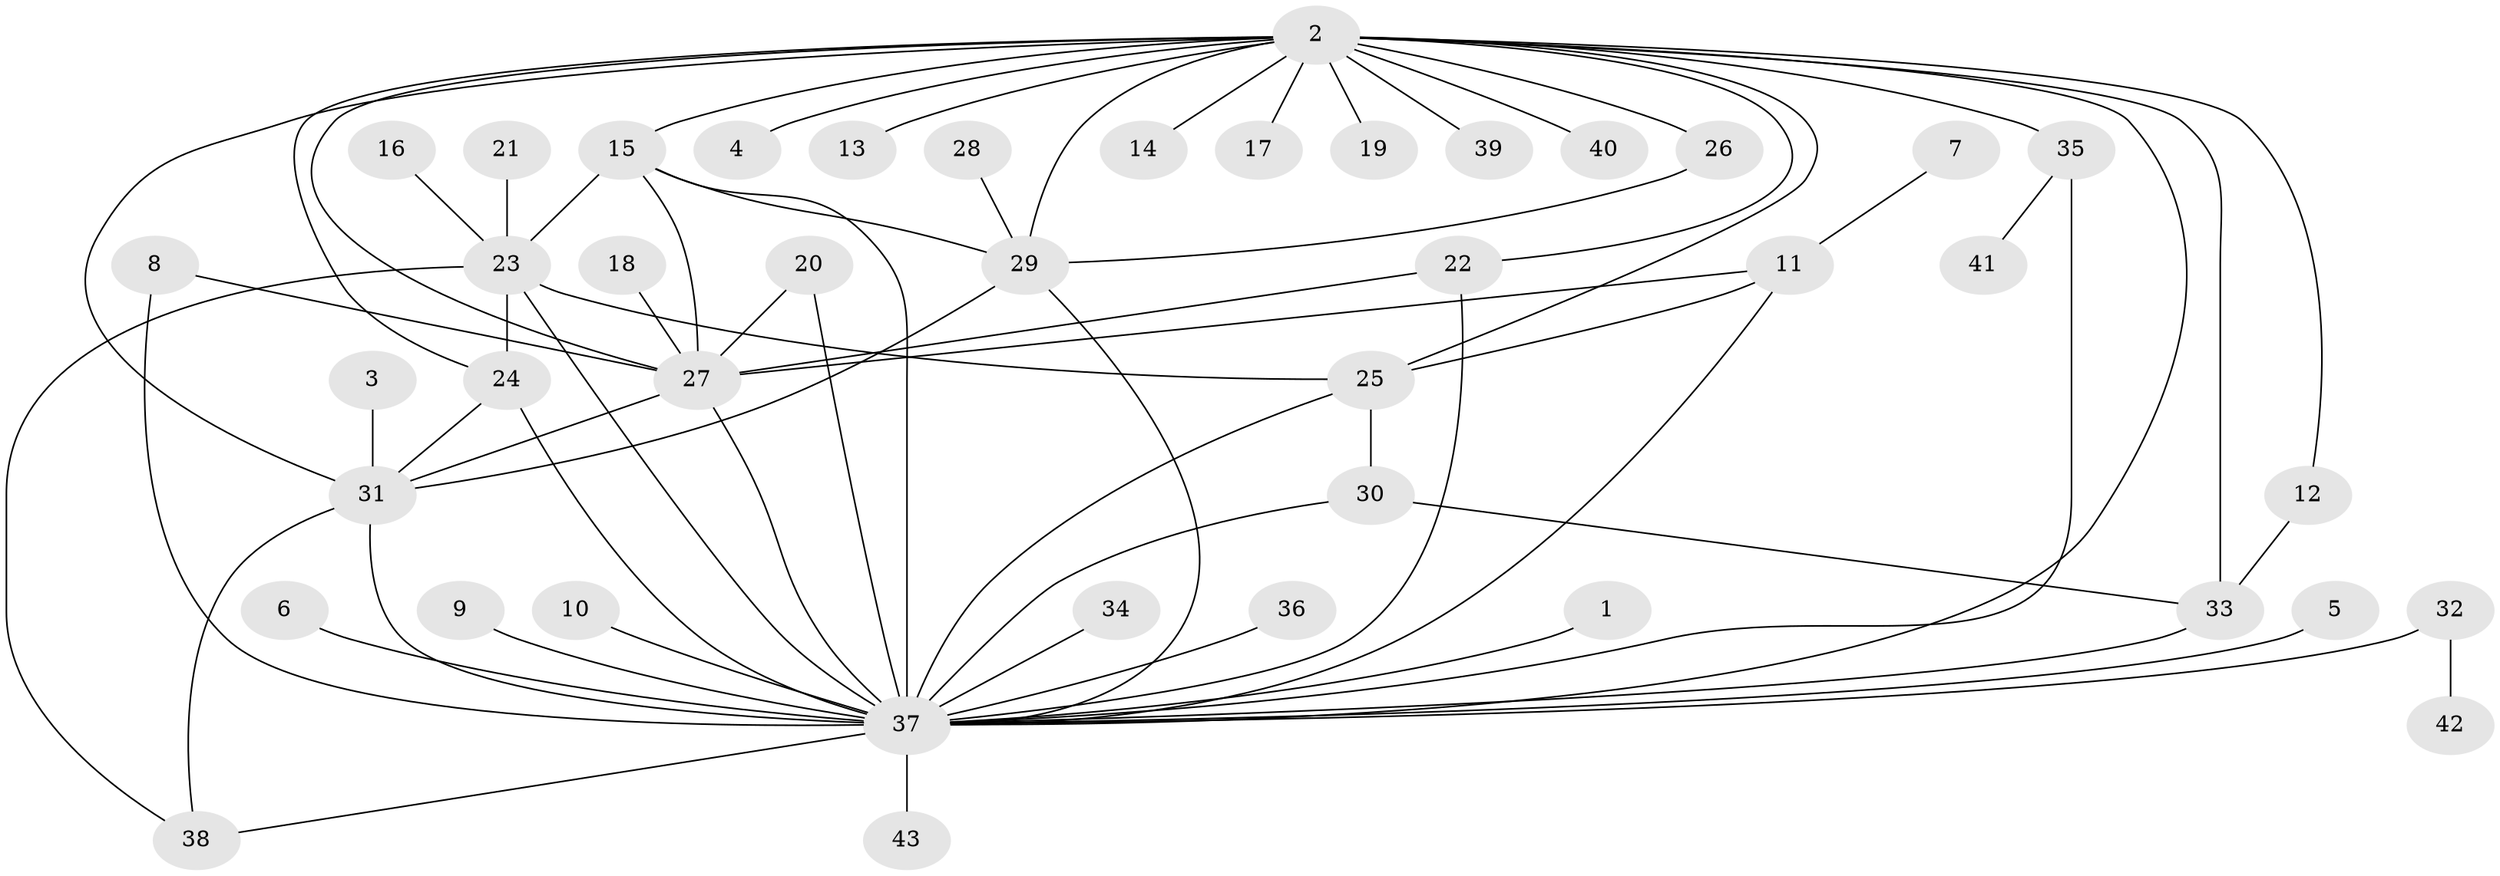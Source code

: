 // original degree distribution, {5: 0.04819277108433735, 22: 0.012048192771084338, 32: 0.012048192771084338, 10: 0.024096385542168676, 1: 0.4819277108433735, 7: 0.04819277108433735, 3: 0.10843373493975904, 4: 0.04819277108433735, 2: 0.1686746987951807, 11: 0.012048192771084338, 6: 0.024096385542168676, 8: 0.012048192771084338}
// Generated by graph-tools (version 1.1) at 2025/26/03/09/25 03:26:01]
// undirected, 43 vertices, 70 edges
graph export_dot {
graph [start="1"]
  node [color=gray90,style=filled];
  1;
  2;
  3;
  4;
  5;
  6;
  7;
  8;
  9;
  10;
  11;
  12;
  13;
  14;
  15;
  16;
  17;
  18;
  19;
  20;
  21;
  22;
  23;
  24;
  25;
  26;
  27;
  28;
  29;
  30;
  31;
  32;
  33;
  34;
  35;
  36;
  37;
  38;
  39;
  40;
  41;
  42;
  43;
  1 -- 37 [weight=1.0];
  2 -- 4 [weight=1.0];
  2 -- 12 [weight=1.0];
  2 -- 13 [weight=1.0];
  2 -- 14 [weight=1.0];
  2 -- 15 [weight=1.0];
  2 -- 17 [weight=1.0];
  2 -- 19 [weight=1.0];
  2 -- 22 [weight=1.0];
  2 -- 24 [weight=1.0];
  2 -- 25 [weight=1.0];
  2 -- 26 [weight=1.0];
  2 -- 27 [weight=2.0];
  2 -- 29 [weight=1.0];
  2 -- 31 [weight=2.0];
  2 -- 33 [weight=1.0];
  2 -- 35 [weight=2.0];
  2 -- 37 [weight=1.0];
  2 -- 39 [weight=1.0];
  2 -- 40 [weight=1.0];
  3 -- 31 [weight=1.0];
  5 -- 37 [weight=1.0];
  6 -- 37 [weight=1.0];
  7 -- 11 [weight=1.0];
  8 -- 27 [weight=1.0];
  8 -- 37 [weight=1.0];
  9 -- 37 [weight=1.0];
  10 -- 37 [weight=1.0];
  11 -- 25 [weight=2.0];
  11 -- 27 [weight=1.0];
  11 -- 37 [weight=1.0];
  12 -- 33 [weight=1.0];
  15 -- 23 [weight=1.0];
  15 -- 27 [weight=1.0];
  15 -- 29 [weight=1.0];
  15 -- 37 [weight=3.0];
  16 -- 23 [weight=1.0];
  18 -- 27 [weight=1.0];
  20 -- 27 [weight=1.0];
  20 -- 37 [weight=1.0];
  21 -- 23 [weight=1.0];
  22 -- 27 [weight=1.0];
  22 -- 37 [weight=1.0];
  23 -- 24 [weight=1.0];
  23 -- 25 [weight=1.0];
  23 -- 37 [weight=1.0];
  23 -- 38 [weight=1.0];
  24 -- 31 [weight=1.0];
  24 -- 37 [weight=2.0];
  25 -- 30 [weight=1.0];
  25 -- 37 [weight=1.0];
  26 -- 29 [weight=1.0];
  27 -- 31 [weight=1.0];
  27 -- 37 [weight=1.0];
  28 -- 29 [weight=1.0];
  29 -- 31 [weight=1.0];
  29 -- 37 [weight=1.0];
  30 -- 33 [weight=2.0];
  30 -- 37 [weight=1.0];
  31 -- 37 [weight=2.0];
  31 -- 38 [weight=2.0];
  32 -- 37 [weight=1.0];
  32 -- 42 [weight=1.0];
  33 -- 37 [weight=1.0];
  34 -- 37 [weight=1.0];
  35 -- 37 [weight=1.0];
  35 -- 41 [weight=1.0];
  36 -- 37 [weight=1.0];
  37 -- 38 [weight=1.0];
  37 -- 43 [weight=2.0];
}
